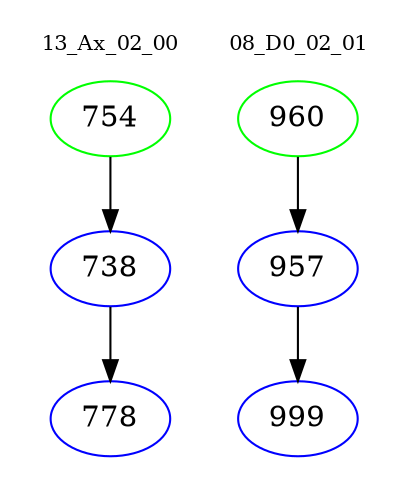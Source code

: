 digraph{
subgraph cluster_0 {
color = white
label = "13_Ax_02_00";
fontsize=10;
T0_754 [label="754", color="green"]
T0_754 -> T0_738 [color="black"]
T0_738 [label="738", color="blue"]
T0_738 -> T0_778 [color="black"]
T0_778 [label="778", color="blue"]
}
subgraph cluster_1 {
color = white
label = "08_D0_02_01";
fontsize=10;
T1_960 [label="960", color="green"]
T1_960 -> T1_957 [color="black"]
T1_957 [label="957", color="blue"]
T1_957 -> T1_999 [color="black"]
T1_999 [label="999", color="blue"]
}
}
